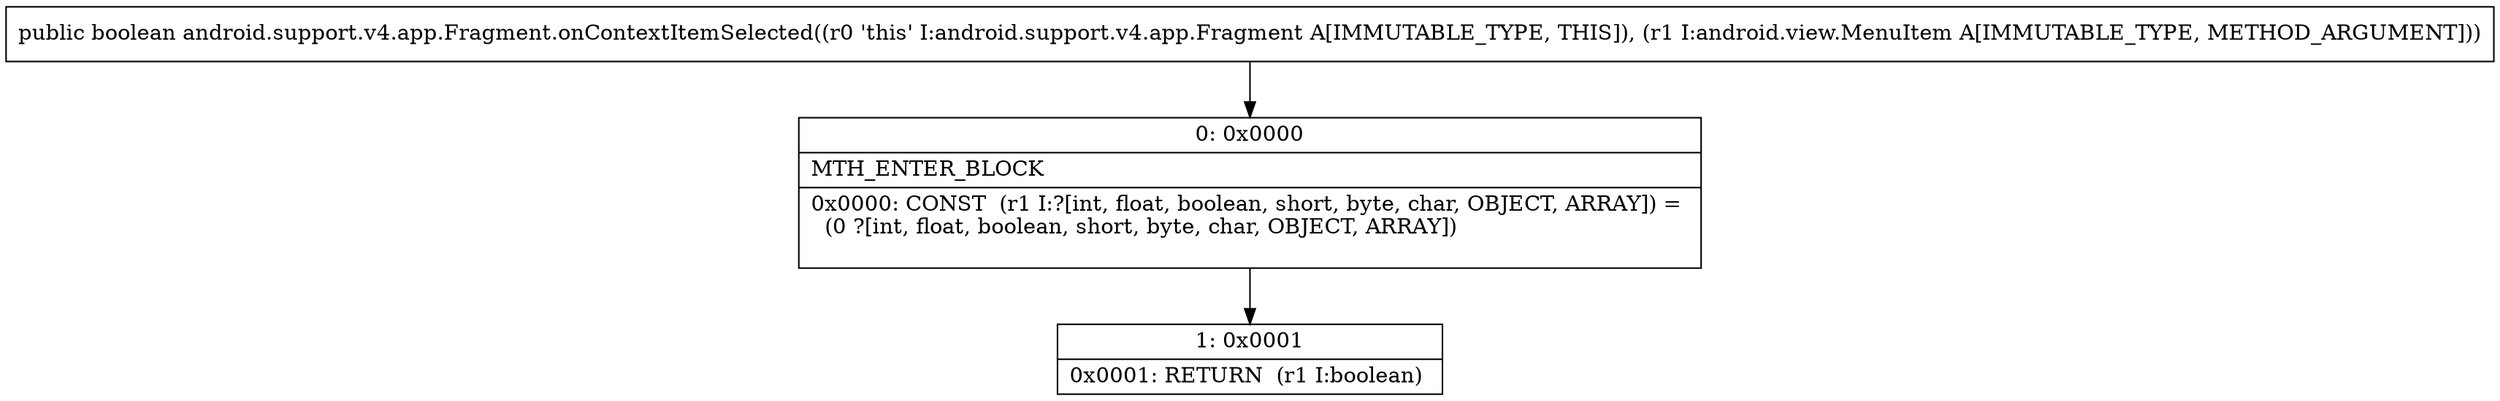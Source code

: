 digraph "CFG forandroid.support.v4.app.Fragment.onContextItemSelected(Landroid\/view\/MenuItem;)Z" {
Node_0 [shape=record,label="{0\:\ 0x0000|MTH_ENTER_BLOCK\l|0x0000: CONST  (r1 I:?[int, float, boolean, short, byte, char, OBJECT, ARRAY]) = \l  (0 ?[int, float, boolean, short, byte, char, OBJECT, ARRAY])\l \l}"];
Node_1 [shape=record,label="{1\:\ 0x0001|0x0001: RETURN  (r1 I:boolean) \l}"];
MethodNode[shape=record,label="{public boolean android.support.v4.app.Fragment.onContextItemSelected((r0 'this' I:android.support.v4.app.Fragment A[IMMUTABLE_TYPE, THIS]), (r1 I:android.view.MenuItem A[IMMUTABLE_TYPE, METHOD_ARGUMENT])) }"];
MethodNode -> Node_0;
Node_0 -> Node_1;
}

